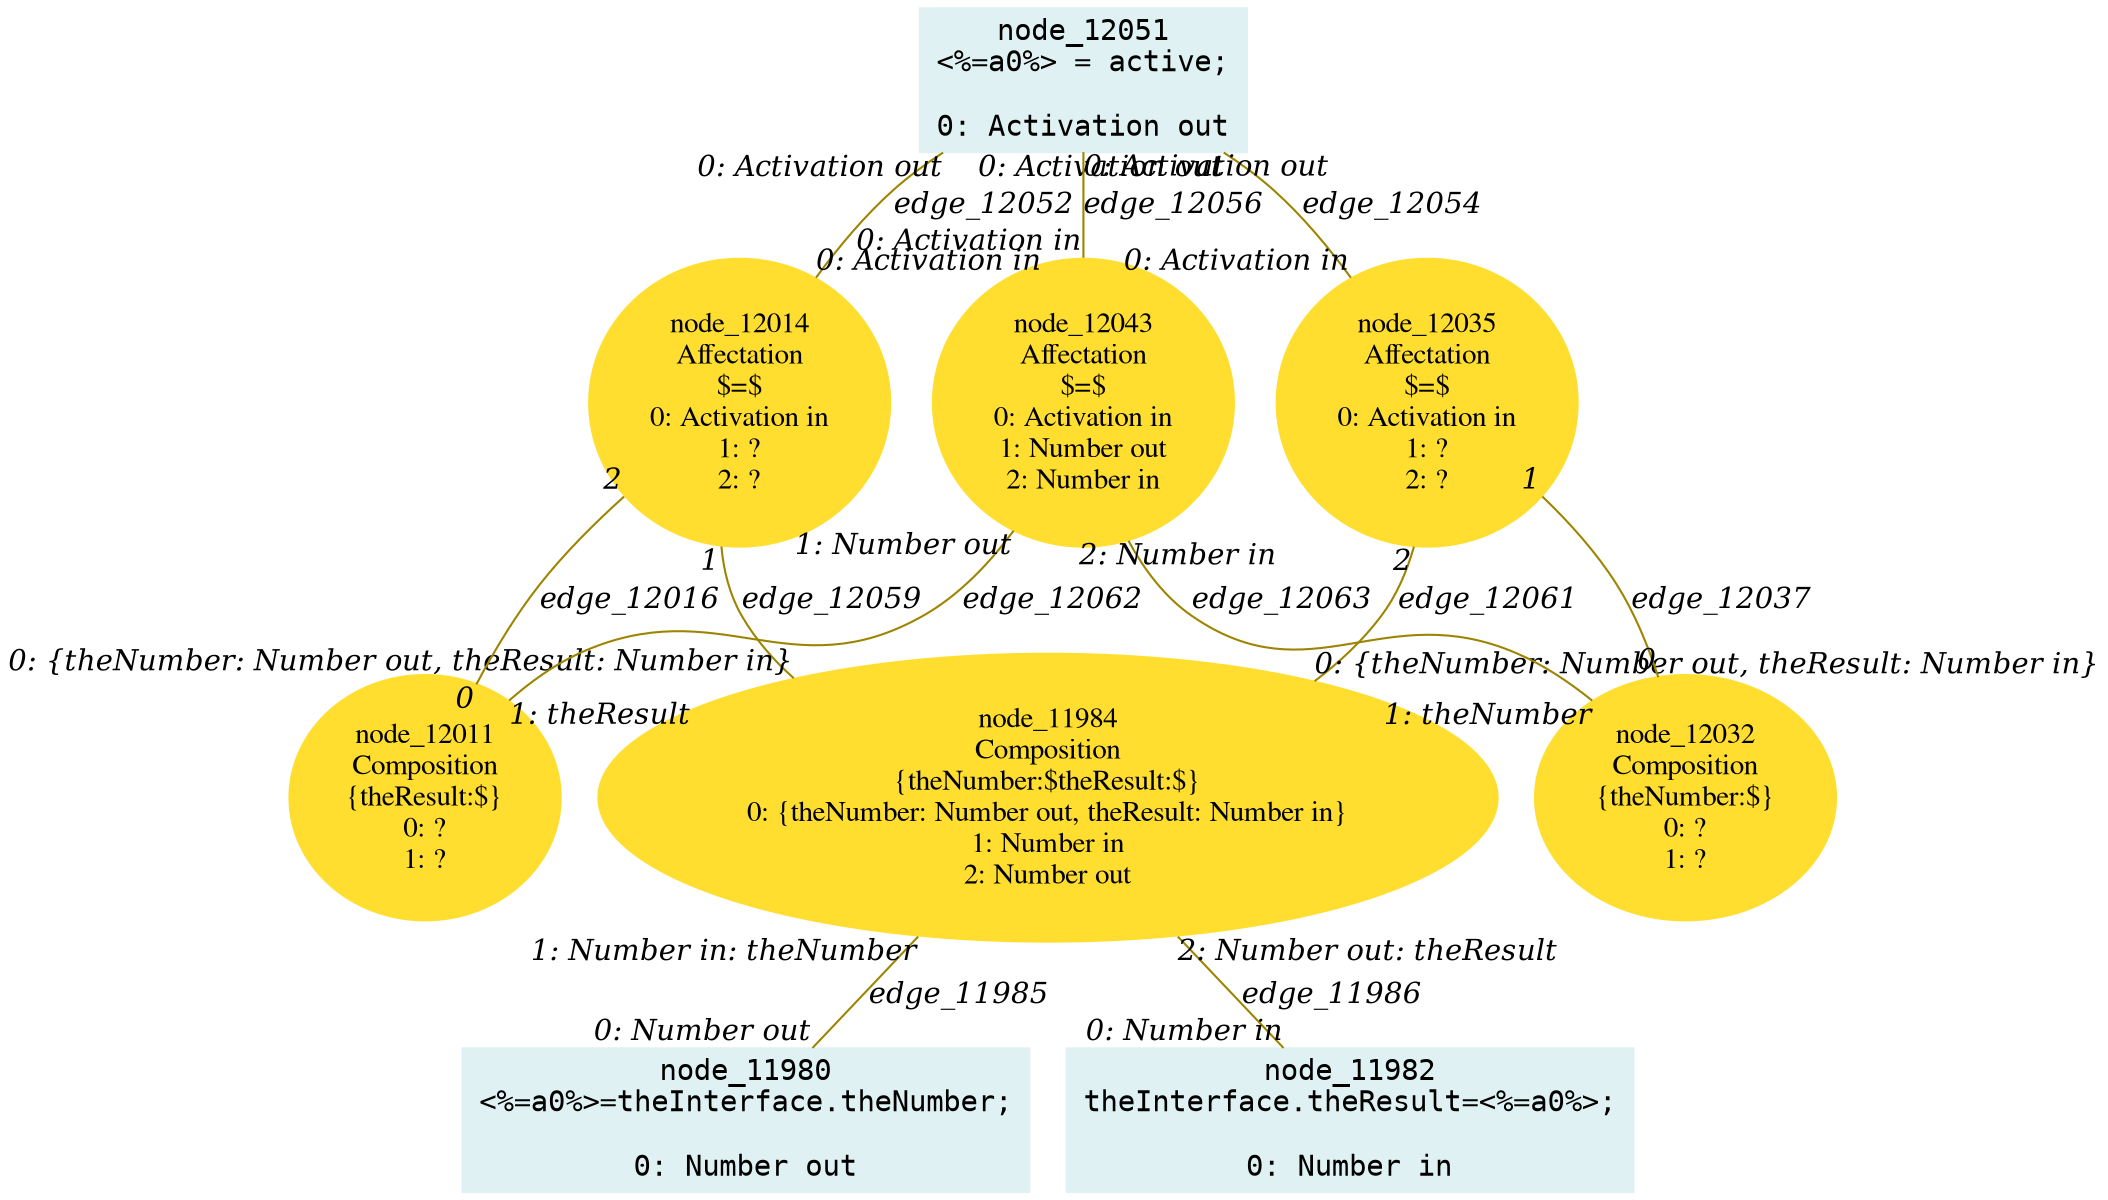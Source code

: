 digraph g{node_11980 [shape="box", style="filled", color="#dff1f2", fontname="Courier", label="node_11980
<%=a0%>=theInterface.theNumber;

0: Number out" ]
node_11982 [shape="box", style="filled", color="#dff1f2", fontname="Courier", label="node_11982
theInterface.theResult=<%=a0%>;

0: Number in" ]
node_11984 [shape="ellipse", style="filled", color="#ffde2f", fontname="Times", label="node_11984
Composition
{theNumber:$theResult:$}
0: {theNumber: Number out, theResult: Number in}
1: Number in
2: Number out" ]
node_12011 [shape="ellipse", style="filled", color="#ffde2f", fontname="Times", label="node_12011
Composition
{theResult:$}
0: ?
1: ?" ]
node_12014 [shape="ellipse", style="filled", color="#ffde2f", fontname="Times", label="node_12014
Affectation
$=$
0: Activation in
1: ?
2: ?" ]
node_12032 [shape="ellipse", style="filled", color="#ffde2f", fontname="Times", label="node_12032
Composition
{theNumber:$}
0: ?
1: ?" ]
node_12035 [shape="ellipse", style="filled", color="#ffde2f", fontname="Times", label="node_12035
Affectation
$=$
0: Activation in
1: ?
2: ?" ]
node_12043 [shape="ellipse", style="filled", color="#ffde2f", fontname="Times", label="node_12043
Affectation
$=$
0: Activation in
1: Number out
2: Number in" ]
node_12051 [shape="box", style="filled", color="#dff1f2", fontname="Courier", label="node_12051
<%=a0%> = active;

0: Activation out" ]
node_11984 -> node_11980 [dir=none, arrowHead=none, fontname="Times-Italic", arrowsize=1, color="#9d8400", label="edge_11985",  headlabel="0: Number out", taillabel="1: Number in: theNumber" ]
node_11984 -> node_11982 [dir=none, arrowHead=none, fontname="Times-Italic", arrowsize=1, color="#9d8400", label="edge_11986",  headlabel="0: Number in", taillabel="2: Number out: theResult" ]
node_12014 -> node_12011 [dir=none, arrowHead=none, fontname="Times-Italic", arrowsize=1, color="#9d8400", label="edge_12016",  headlabel="0", taillabel="2" ]
node_12035 -> node_12032 [dir=none, arrowHead=none, fontname="Times-Italic", arrowsize=1, color="#9d8400", label="edge_12037",  headlabel="0", taillabel="1" ]
node_12051 -> node_12014 [dir=none, arrowHead=none, fontname="Times-Italic", arrowsize=1, color="#9d8400", label="edge_12052",  headlabel="0: Activation in", taillabel="0: Activation out" ]
node_12051 -> node_12035 [dir=none, arrowHead=none, fontname="Times-Italic", arrowsize=1, color="#9d8400", label="edge_12054",  headlabel="0: Activation in", taillabel="0: Activation out" ]
node_12051 -> node_12043 [dir=none, arrowHead=none, fontname="Times-Italic", arrowsize=1, color="#9d8400", label="edge_12056",  headlabel="0: Activation in", taillabel="0: Activation out" ]
node_12014 -> node_11984 [dir=none, arrowHead=none, fontname="Times-Italic", arrowsize=1, color="#9d8400", label="edge_12059",  headlabel="0: {theNumber: Number out, theResult: Number in}", taillabel="1" ]
node_12035 -> node_11984 [dir=none, arrowHead=none, fontname="Times-Italic", arrowsize=1, color="#9d8400", label="edge_12061",  headlabel="0: {theNumber: Number out, theResult: Number in}", taillabel="2" ]
node_12043 -> node_12011 [dir=none, arrowHead=none, fontname="Times-Italic", arrowsize=1, color="#9d8400", label="edge_12062",  headlabel="1: theResult", taillabel="1: Number out" ]
node_12043 -> node_12032 [dir=none, arrowHead=none, fontname="Times-Italic", arrowsize=1, color="#9d8400", label="edge_12063",  headlabel="1: theNumber", taillabel="2: Number in" ]
}